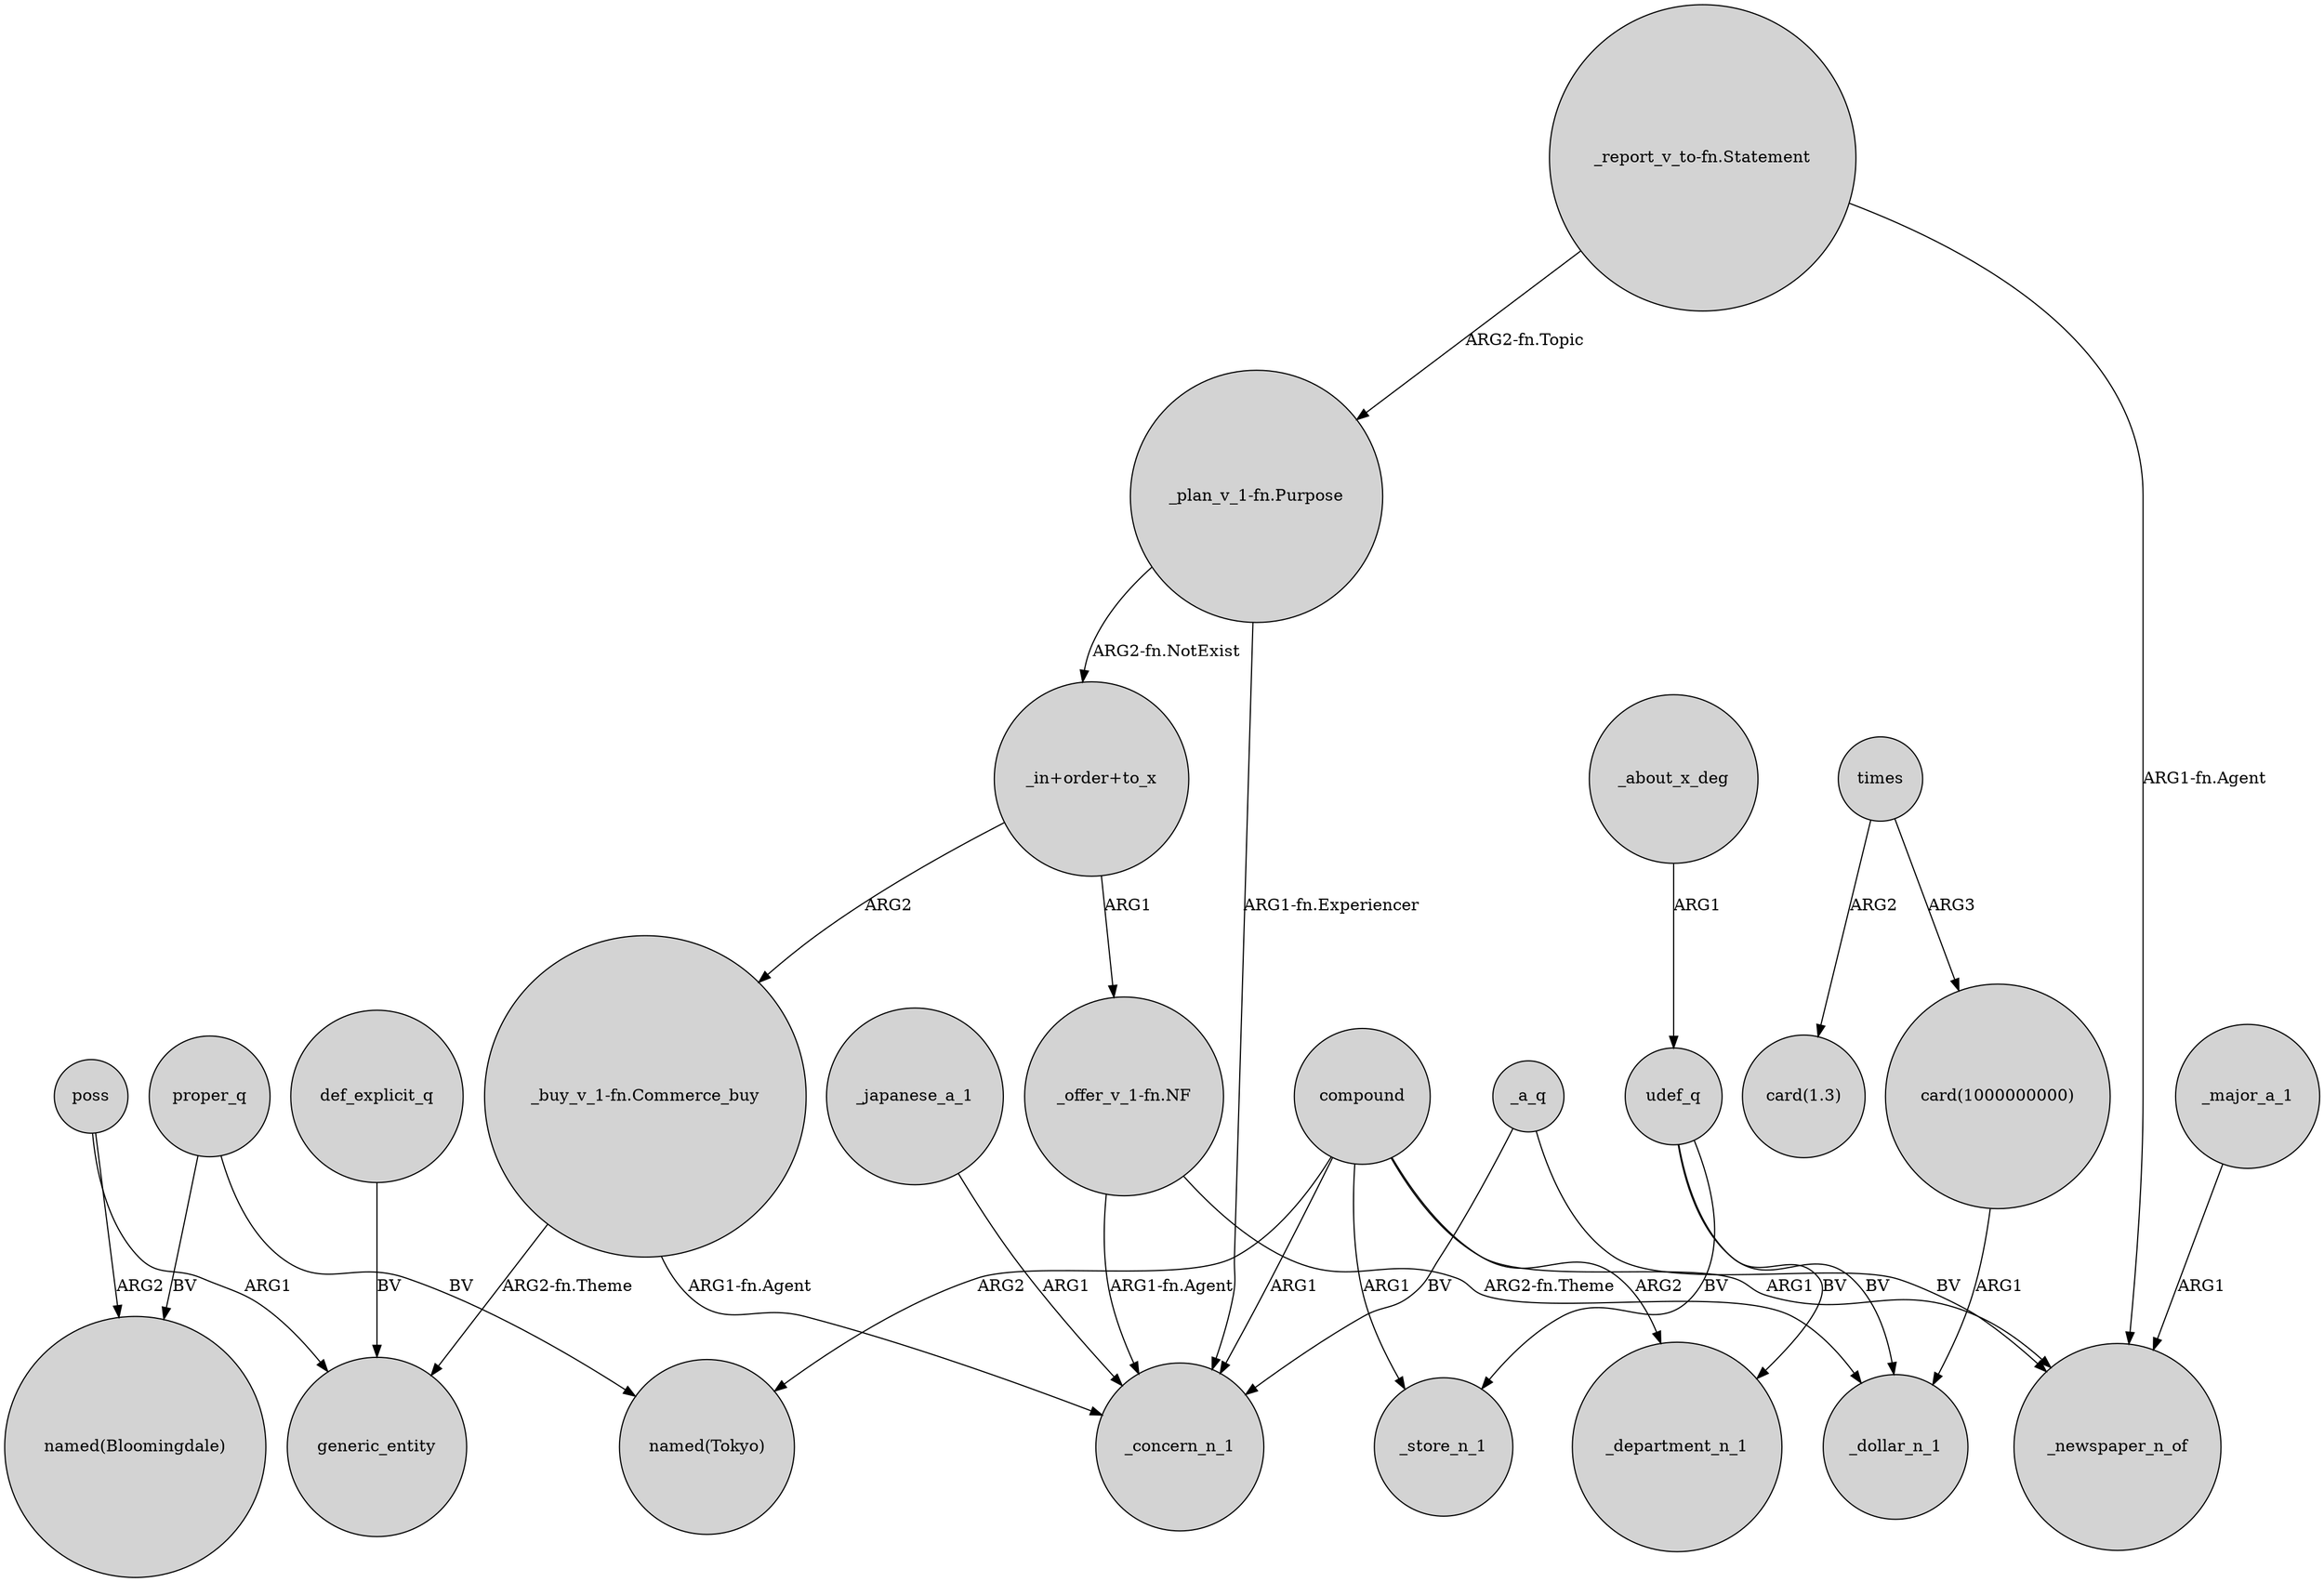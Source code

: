 digraph {
	node [shape=circle style=filled]
	compound -> "named(Tokyo)" [label=ARG2]
	"_report_v_to-fn.Statement" -> "_plan_v_1-fn.Purpose" [label="ARG2-fn.Topic"]
	_a_q -> _concern_n_1 [label=BV]
	udef_q -> _department_n_1 [label=BV]
	"_buy_v_1-fn.Commerce_buy" -> _concern_n_1 [label="ARG1-fn.Agent"]
	udef_q -> _store_n_1 [label=BV]
	poss -> generic_entity [label=ARG1]
	"_report_v_to-fn.Statement" -> _newspaper_n_of [label="ARG1-fn.Agent"]
	compound -> _store_n_1 [label=ARG1]
	_a_q -> _newspaper_n_of [label=BV]
	"_in+order+to_x" -> "_buy_v_1-fn.Commerce_buy" [label=ARG2]
	def_explicit_q -> generic_entity [label=BV]
	times -> "card(1.3)" [label=ARG2]
	_japanese_a_1 -> _concern_n_1 [label=ARG1]
	proper_q -> "named(Tokyo)" [label=BV]
	_about_x_deg -> udef_q [label=ARG1]
	times -> "card(1000000000)" [label=ARG3]
	"_in+order+to_x" -> "_offer_v_1-fn.NF" [label=ARG1]
	poss -> "named(Bloomingdale)" [label=ARG2]
	"_buy_v_1-fn.Commerce_buy" -> generic_entity [label="ARG2-fn.Theme"]
	"_plan_v_1-fn.Purpose" -> _concern_n_1 [label="ARG1-fn.Experiencer"]
	compound -> _newspaper_n_of [label=ARG1]
	_major_a_1 -> _newspaper_n_of [label=ARG1]
	"_offer_v_1-fn.NF" -> _dollar_n_1 [label="ARG2-fn.Theme"]
	proper_q -> "named(Bloomingdale)" [label=BV]
	"_offer_v_1-fn.NF" -> _concern_n_1 [label="ARG1-fn.Agent"]
	"_plan_v_1-fn.Purpose" -> "_in+order+to_x" [label="ARG2-fn.NotExist"]
	"card(1000000000)" -> _dollar_n_1 [label=ARG1]
	compound -> _concern_n_1 [label=ARG1]
	compound -> _department_n_1 [label=ARG2]
	udef_q -> _dollar_n_1 [label=BV]
}
